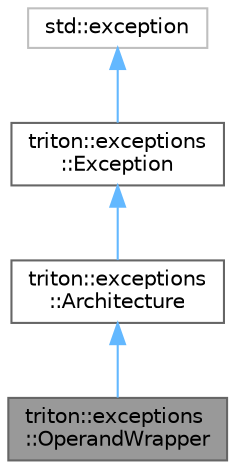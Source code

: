 digraph "triton::exceptions::OperandWrapper"
{
 // LATEX_PDF_SIZE
  bgcolor="transparent";
  edge [fontname=Helvetica,fontsize=10,labelfontname=Helvetica,labelfontsize=10];
  node [fontname=Helvetica,fontsize=10,shape=box,height=0.2,width=0.4];
  Node1 [label="triton::exceptions\l::OperandWrapper",height=0.2,width=0.4,color="gray40", fillcolor="grey60", style="filled", fontcolor="black",tooltip="The exception class used by operand wrappers."];
  Node2 -> Node1 [dir="back",color="steelblue1",style="solid"];
  Node2 [label="triton::exceptions\l::Architecture",height=0.2,width=0.4,color="gray40", fillcolor="white", style="filled",URL="$classtriton_1_1exceptions_1_1Architecture.html",tooltip="The exception class used by architectures."];
  Node3 -> Node2 [dir="back",color="steelblue1",style="solid"];
  Node3 [label="triton::exceptions\l::Exception",height=0.2,width=0.4,color="gray40", fillcolor="white", style="filled",URL="$classtriton_1_1exceptions_1_1Exception.html",tooltip="The root class of all exceptions."];
  Node4 -> Node3 [dir="back",color="steelblue1",style="solid"];
  Node4 [label="std::exception",height=0.2,width=0.4,color="grey75", fillcolor="white", style="filled",tooltip=" "];
}
